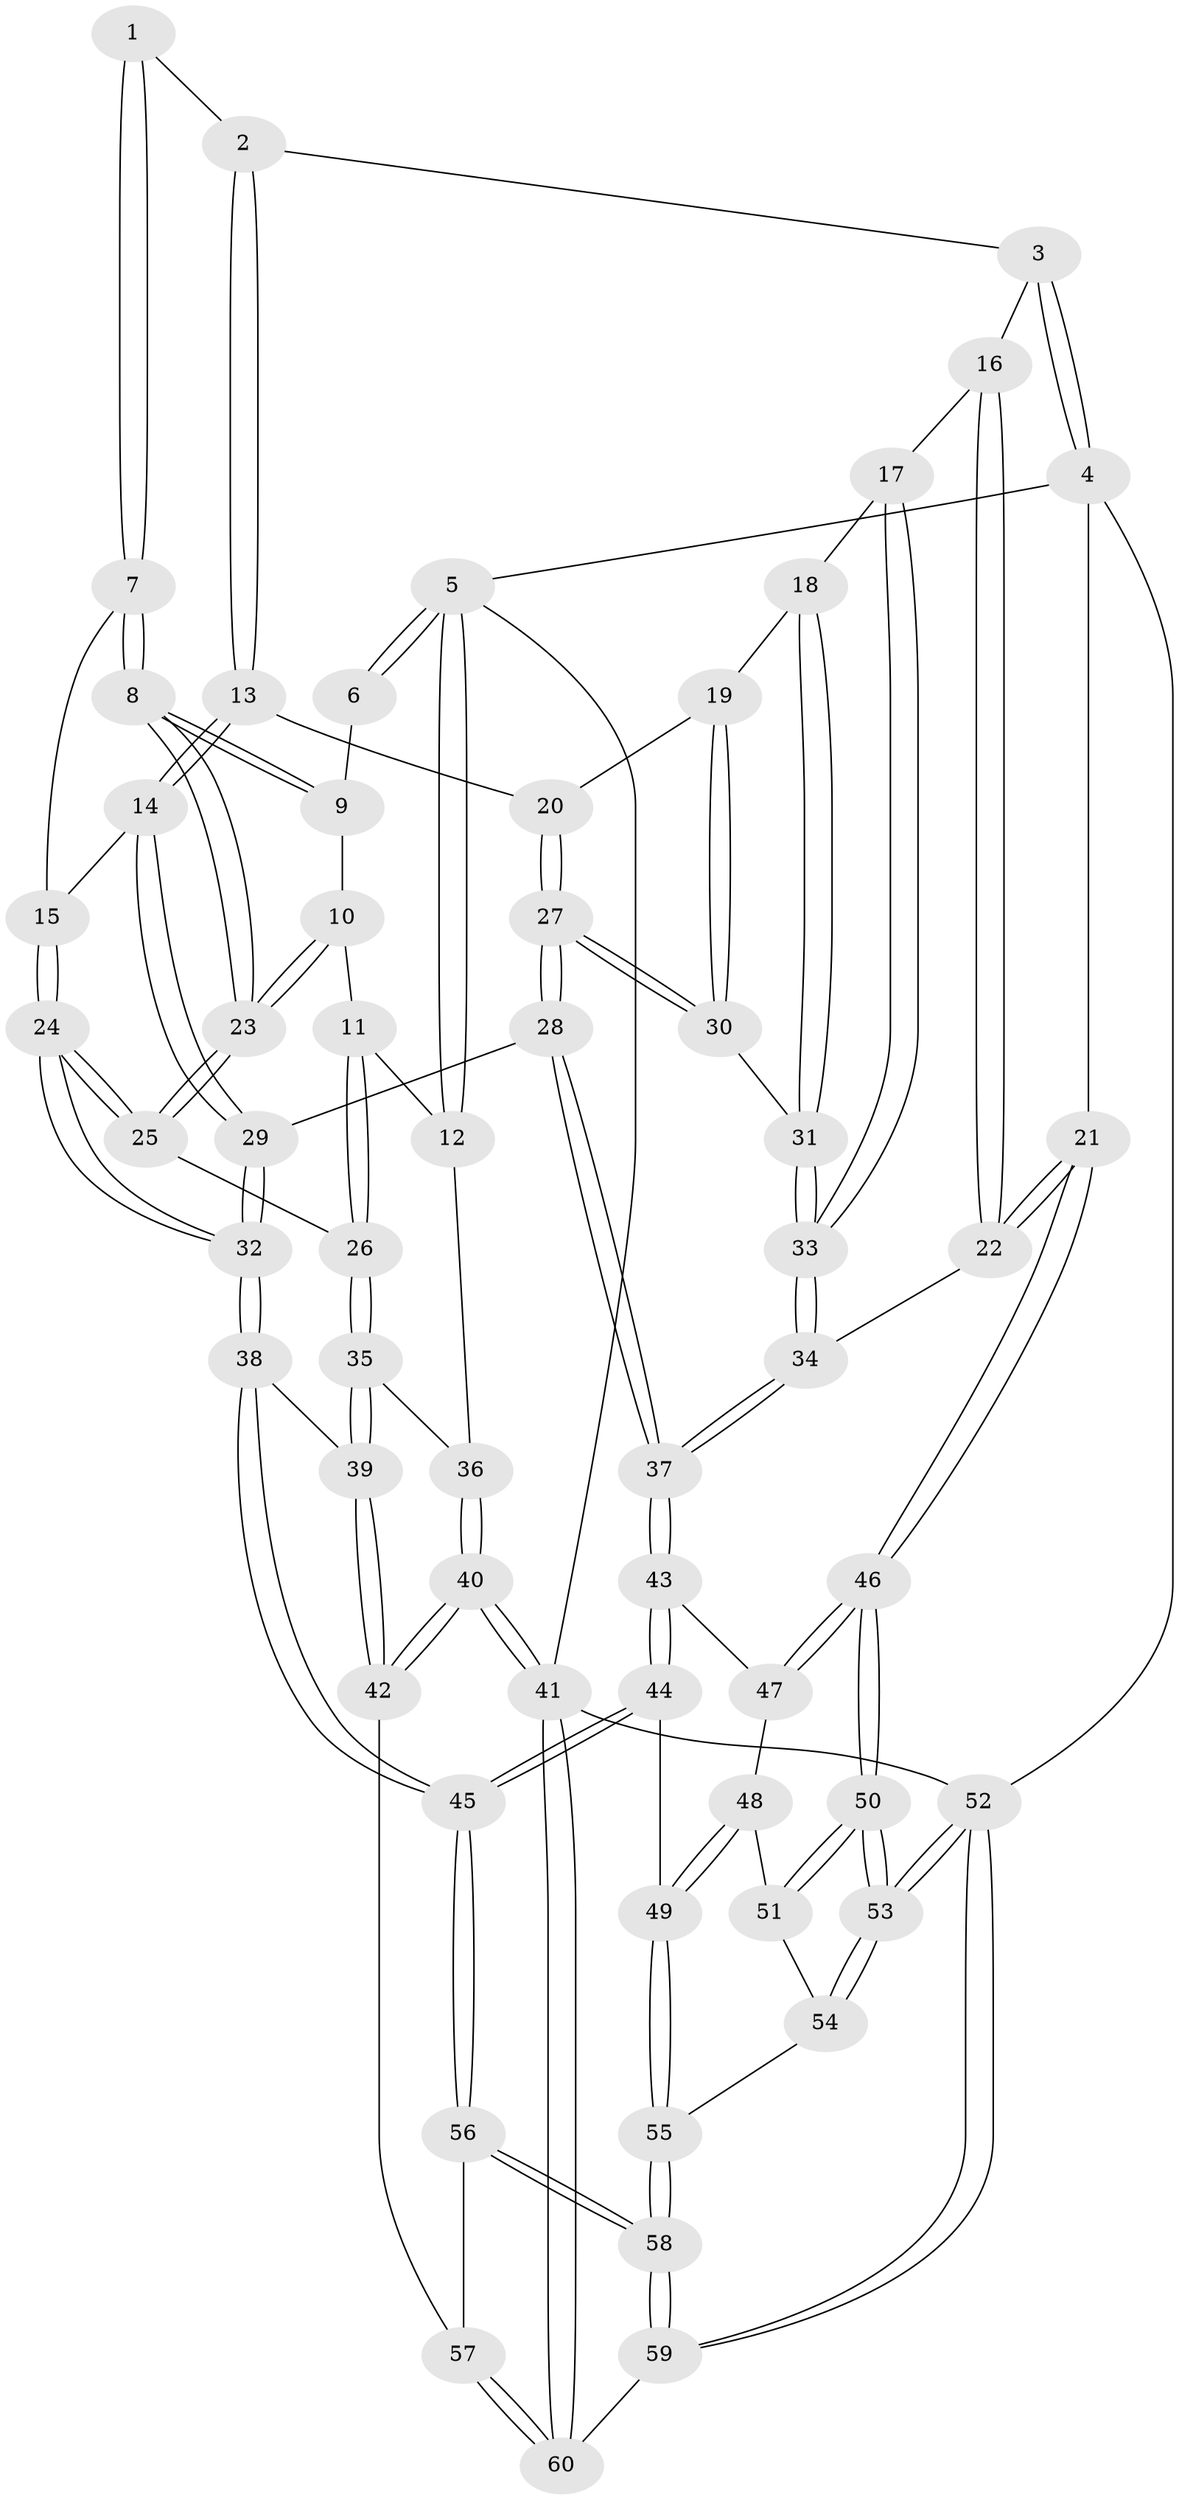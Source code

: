 // Generated by graph-tools (version 1.1) at 2025/02/03/09/25 05:02:14]
// undirected, 60 vertices, 147 edges
graph export_dot {
graph [start="1"]
  node [color=gray90,style=filled];
  1 [pos="+0.43269262744454273+0"];
  2 [pos="+0.5856127257695202+0"];
  3 [pos="+0.881029878591974+0"];
  4 [pos="+1+0"];
  5 [pos="+0+0"];
  6 [pos="+0.011635181127809431+0"];
  7 [pos="+0.35100104415951466+0.09049130096620872"];
  8 [pos="+0.25613073758287735+0.18358810376277235"];
  9 [pos="+0.10094282889154235+0.10153614294815888"];
  10 [pos="+0.05234701687270686+0.19818641239297968"];
  11 [pos="+0.043953094815912114+0.20551432786461943"];
  12 [pos="+0+0.26981047323745044"];
  13 [pos="+0.5861764723607241+0.19653248987890315"];
  14 [pos="+0.5330836064321473+0.2519055601613178"];
  15 [pos="+0.4116691424235635+0.23206277101816308"];
  16 [pos="+0.8566535914635709+0.0988235080462966"];
  17 [pos="+0.8086114982088873+0.2455222552749549"];
  18 [pos="+0.6668067928206932+0.25832262078662116"];
  19 [pos="+0.6517036893441218+0.25445525551005227"];
  20 [pos="+0.6102409065904838+0.21967328836015784"];
  21 [pos="+1+0.4907553669648393"];
  22 [pos="+1+0.4838459432334547"];
  23 [pos="+0.23766732237770427+0.25231142854594174"];
  24 [pos="+0.3335713399444999+0.43855166857021677"];
  25 [pos="+0.2445605701391218+0.4031473881655493"];
  26 [pos="+0.16863742541975277+0.4232931102607313"];
  27 [pos="+0.5797193581562792+0.4687417944571868"];
  28 [pos="+0.5390767663933479+0.49374567823951127"];
  29 [pos="+0.4625840106826806+0.5116664397146333"];
  30 [pos="+0.6203916196791283+0.4462581968553299"];
  31 [pos="+0.7438784959250604+0.41892805369421404"];
  32 [pos="+0.4445752670900821+0.5228452141841514"];
  33 [pos="+0.8503990586946848+0.420328048257542"];
  34 [pos="+0.9453788816011272+0.49294660290233533"];
  35 [pos="+0.10316124752570731+0.4607384448558096"];
  36 [pos="+0+0.45751296302809447"];
  37 [pos="+0.8138382774282463+0.64342907876375"];
  38 [pos="+0.4379114790144817+0.6092422208593636"];
  39 [pos="+0.14839584510960158+0.7281697579398863"];
  40 [pos="+0+1"];
  41 [pos="+0+1"];
  42 [pos="+0.11798724401624369+0.7755691582547014"];
  43 [pos="+0.8093515334292467+0.656416830809766"];
  44 [pos="+0.7500837970838415+0.7652224586711741"];
  45 [pos="+0.5182985814409697+0.8041468477116646"];
  46 [pos="+1+0.7494894915571448"];
  47 [pos="+0.9566316015444442+0.7634880199845475"];
  48 [pos="+0.9186733474371974+0.793304464613886"];
  49 [pos="+0.7860237762407941+0.8099506077200189"];
  50 [pos="+1+0.819748050298118"];
  51 [pos="+0.9502434425441416+0.8353299623500647"];
  52 [pos="+1+1"];
  53 [pos="+1+0.9523227827485383"];
  54 [pos="+0.859764811168438+0.8936816631181406"];
  55 [pos="+0.8292787883159277+0.898866249169308"];
  56 [pos="+0.5182224457599539+0.8043680506448845"];
  57 [pos="+0.48784877098089885+0.8647811315703411"];
  58 [pos="+0.8196331711803256+1"];
  59 [pos="+0.8429524093274773+1"];
  60 [pos="+0.4100885978497717+1"];
  1 -- 2;
  1 -- 7;
  1 -- 7;
  2 -- 3;
  2 -- 13;
  2 -- 13;
  3 -- 4;
  3 -- 4;
  3 -- 16;
  4 -- 5;
  4 -- 21;
  4 -- 52;
  5 -- 6;
  5 -- 6;
  5 -- 12;
  5 -- 12;
  5 -- 41;
  6 -- 9;
  7 -- 8;
  7 -- 8;
  7 -- 15;
  8 -- 9;
  8 -- 9;
  8 -- 23;
  8 -- 23;
  9 -- 10;
  10 -- 11;
  10 -- 23;
  10 -- 23;
  11 -- 12;
  11 -- 26;
  11 -- 26;
  12 -- 36;
  13 -- 14;
  13 -- 14;
  13 -- 20;
  14 -- 15;
  14 -- 29;
  14 -- 29;
  15 -- 24;
  15 -- 24;
  16 -- 17;
  16 -- 22;
  16 -- 22;
  17 -- 18;
  17 -- 33;
  17 -- 33;
  18 -- 19;
  18 -- 31;
  18 -- 31;
  19 -- 20;
  19 -- 30;
  19 -- 30;
  20 -- 27;
  20 -- 27;
  21 -- 22;
  21 -- 22;
  21 -- 46;
  21 -- 46;
  22 -- 34;
  23 -- 25;
  23 -- 25;
  24 -- 25;
  24 -- 25;
  24 -- 32;
  24 -- 32;
  25 -- 26;
  26 -- 35;
  26 -- 35;
  27 -- 28;
  27 -- 28;
  27 -- 30;
  27 -- 30;
  28 -- 29;
  28 -- 37;
  28 -- 37;
  29 -- 32;
  29 -- 32;
  30 -- 31;
  31 -- 33;
  31 -- 33;
  32 -- 38;
  32 -- 38;
  33 -- 34;
  33 -- 34;
  34 -- 37;
  34 -- 37;
  35 -- 36;
  35 -- 39;
  35 -- 39;
  36 -- 40;
  36 -- 40;
  37 -- 43;
  37 -- 43;
  38 -- 39;
  38 -- 45;
  38 -- 45;
  39 -- 42;
  39 -- 42;
  40 -- 41;
  40 -- 41;
  40 -- 42;
  40 -- 42;
  41 -- 60;
  41 -- 60;
  41 -- 52;
  42 -- 57;
  43 -- 44;
  43 -- 44;
  43 -- 47;
  44 -- 45;
  44 -- 45;
  44 -- 49;
  45 -- 56;
  45 -- 56;
  46 -- 47;
  46 -- 47;
  46 -- 50;
  46 -- 50;
  47 -- 48;
  48 -- 49;
  48 -- 49;
  48 -- 51;
  49 -- 55;
  49 -- 55;
  50 -- 51;
  50 -- 51;
  50 -- 53;
  50 -- 53;
  51 -- 54;
  52 -- 53;
  52 -- 53;
  52 -- 59;
  52 -- 59;
  53 -- 54;
  53 -- 54;
  54 -- 55;
  55 -- 58;
  55 -- 58;
  56 -- 57;
  56 -- 58;
  56 -- 58;
  57 -- 60;
  57 -- 60;
  58 -- 59;
  58 -- 59;
  59 -- 60;
}
